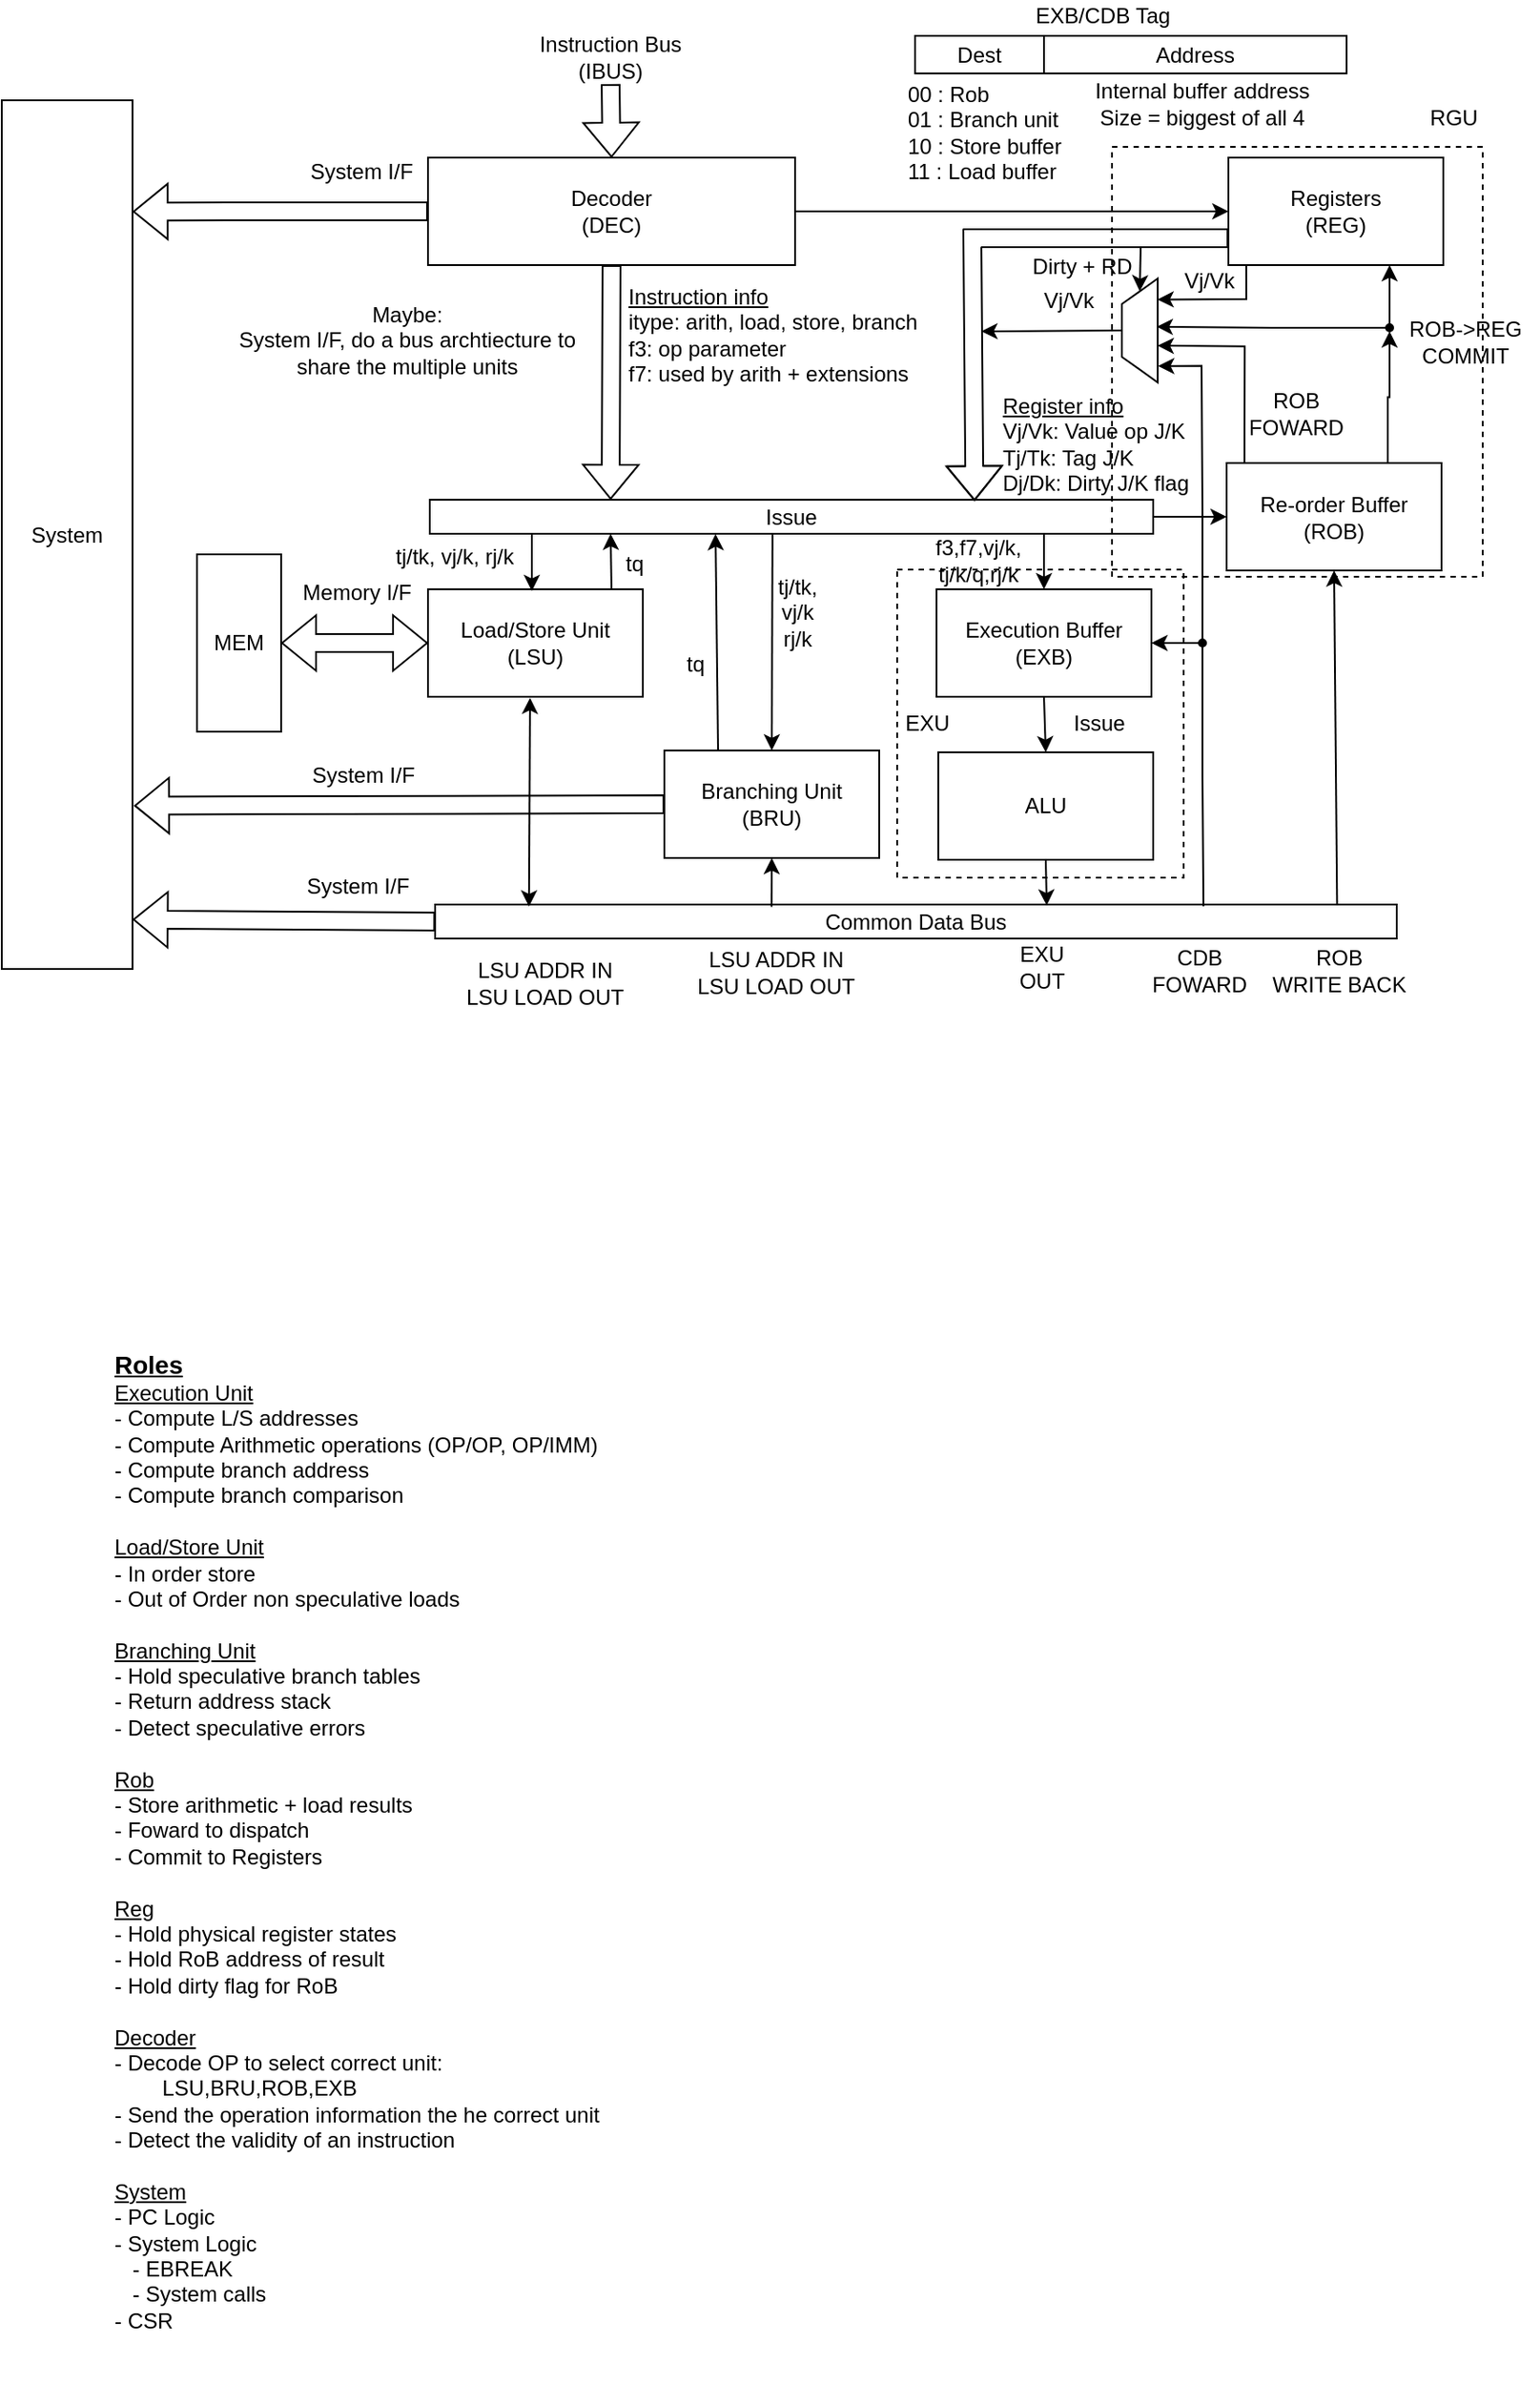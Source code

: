 <mxfile version="26.0.9">
  <diagram name="Page-1" id="hICVb3PXgQp4XZ-NFqc1">
    <mxGraphModel dx="2012" dy="685" grid="1" gridSize="1" guides="1" tooltips="1" connect="1" arrows="1" fold="1" page="1" pageScale="1" pageWidth="827" pageHeight="1169" math="0" shadow="0">
      <root>
        <mxCell id="0" />
        <mxCell id="1" parent="0" />
        <mxCell id="ZHmpxHY_0ljdsxBPDjeW-3" value="" style="rounded=0;whiteSpace=wrap;html=1;dashed=1;fillColor=none;" vertex="1" parent="1">
          <mxGeometry x="412" y="324" width="160" height="172" as="geometry" />
        </mxCell>
        <mxCell id="N60BsP4KLaxAKNDXYo9Y-1" value="Decoder&lt;div&gt;(DEC)&lt;/div&gt;" style="rounded=0;whiteSpace=wrap;html=1;" parent="1" vertex="1">
          <mxGeometry x="150" y="94" width="205" height="60" as="geometry" />
        </mxCell>
        <mxCell id="N60BsP4KLaxAKNDXYo9Y-2" value="Load/Store Unit&lt;div&gt;(LSU)&lt;/div&gt;" style="rounded=0;whiteSpace=wrap;html=1;" parent="1" vertex="1">
          <mxGeometry x="150" y="335" width="120" height="60" as="geometry" />
        </mxCell>
        <mxCell id="N60BsP4KLaxAKNDXYo9Y-3" value="Execution Buffer&lt;div&gt;(EXB)&lt;/div&gt;" style="rounded=0;whiteSpace=wrap;html=1;" parent="1" vertex="1">
          <mxGeometry x="434" y="335" width="120" height="60" as="geometry" />
        </mxCell>
        <mxCell id="N60BsP4KLaxAKNDXYo9Y-4" value="&lt;div&gt;ALU&lt;/div&gt;" style="rounded=0;whiteSpace=wrap;html=1;" parent="1" vertex="1">
          <mxGeometry x="435" y="426" width="120" height="60" as="geometry" />
        </mxCell>
        <mxCell id="N60BsP4KLaxAKNDXYo9Y-5" value="Branching Unit&lt;div&gt;(BRU)&lt;/div&gt;" style="rounded=0;whiteSpace=wrap;html=1;" parent="1" vertex="1">
          <mxGeometry x="282" y="425" width="120" height="60" as="geometry" />
        </mxCell>
        <mxCell id="N60BsP4KLaxAKNDXYo9Y-6" value="Registers&lt;div&gt;(REG)&lt;/div&gt;" style="rounded=0;whiteSpace=wrap;html=1;" parent="1" vertex="1">
          <mxGeometry x="597" y="94" width="120" height="60" as="geometry" />
        </mxCell>
        <mxCell id="51c8BZy0nsmlWtHxJZ0q-18" style="edgeStyle=orthogonalEdgeStyle;rounded=0;orthogonalLoop=1;jettySize=auto;html=1;exitX=0.75;exitY=0;exitDx=0;exitDy=0;entryX=0.5;entryY=1;entryDx=0;entryDy=0;" parent="1" source="N60BsP4KLaxAKNDXYo9Y-7" target="51c8BZy0nsmlWtHxJZ0q-13" edge="1">
          <mxGeometry relative="1" as="geometry" />
        </mxCell>
        <mxCell id="N60BsP4KLaxAKNDXYo9Y-7" value="Re-order Buffer&lt;div&gt;(ROB)&lt;/div&gt;" style="rounded=0;whiteSpace=wrap;html=1;" parent="1" vertex="1">
          <mxGeometry x="596" y="264.5" width="120" height="60" as="geometry" />
        </mxCell>
        <mxCell id="N60BsP4KLaxAKNDXYo9Y-9" value="" style="shape=flexArrow;endArrow=classic;html=1;rounded=0;entryX=0.5;entryY=0;entryDx=0;entryDy=0;exitX=0.5;exitY=1;exitDx=0;exitDy=0;" parent="1" source="N60BsP4KLaxAKNDXYo9Y-10" target="N60BsP4KLaxAKNDXYo9Y-1" edge="1">
          <mxGeometry width="50" height="50" relative="1" as="geometry">
            <mxPoint x="279" y="28" as="sourcePoint" />
            <mxPoint x="423" y="56" as="targetPoint" />
          </mxGeometry>
        </mxCell>
        <mxCell id="N60BsP4KLaxAKNDXYo9Y-10" value="Instruction Bus (IBUS)" style="text;html=1;align=center;verticalAlign=middle;whiteSpace=wrap;rounded=0;" parent="1" vertex="1">
          <mxGeometry x="195" y="23" width="114" height="30" as="geometry" />
        </mxCell>
        <mxCell id="N60BsP4KLaxAKNDXYo9Y-12" value="ROB-&amp;gt;&lt;span style=&quot;background-color: initial;&quot;&gt;REG&lt;/span&gt;&lt;div&gt;&lt;div&gt;COMMIT&lt;/div&gt;&lt;/div&gt;" style="text;html=1;align=center;verticalAlign=middle;resizable=0;points=[];autosize=1;strokeColor=none;fillColor=none;" parent="1" vertex="1">
          <mxGeometry x="688" y="176" width="82" height="42" as="geometry" />
        </mxCell>
        <mxCell id="N60BsP4KLaxAKNDXYo9Y-17" value="" style="endArrow=classic;html=1;rounded=0;exitX=0.938;exitY=0.053;exitDx=0;exitDy=0;entryX=0.5;entryY=1;entryDx=0;entryDy=0;exitPerimeter=0;" parent="1" source="N60BsP4KLaxAKNDXYo9Y-20" target="N60BsP4KLaxAKNDXYo9Y-7" edge="1">
          <mxGeometry width="50" height="50" relative="1" as="geometry">
            <mxPoint x="687" y="434" as="sourcePoint" />
            <mxPoint x="737" y="384" as="targetPoint" />
          </mxGeometry>
        </mxCell>
        <mxCell id="N60BsP4KLaxAKNDXYo9Y-18" value="" style="endArrow=classic;html=1;rounded=0;exitX=0.5;exitY=1;exitDx=0;exitDy=0;entryX=0.5;entryY=0;entryDx=0;entryDy=0;" parent="1" source="N60BsP4KLaxAKNDXYo9Y-3" target="N60BsP4KLaxAKNDXYo9Y-4" edge="1">
          <mxGeometry width="50" height="50" relative="1" as="geometry">
            <mxPoint x="468" y="388" as="sourcePoint" />
            <mxPoint x="518" y="338" as="targetPoint" />
          </mxGeometry>
        </mxCell>
        <mxCell id="N60BsP4KLaxAKNDXYo9Y-20" value="Common Data Bus" style="rounded=0;whiteSpace=wrap;html=1;" parent="1" vertex="1">
          <mxGeometry x="154" y="511" width="537" height="19" as="geometry" />
        </mxCell>
        <mxCell id="N60BsP4KLaxAKNDXYo9Y-21" value="" style="endArrow=classic;html=1;rounded=0;exitX=0.5;exitY=1;exitDx=0;exitDy=0;entryX=0.636;entryY=0.029;entryDx=0;entryDy=0;entryPerimeter=0;" parent="1" source="N60BsP4KLaxAKNDXYo9Y-4" target="N60BsP4KLaxAKNDXYo9Y-20" edge="1">
          <mxGeometry width="50" height="50" relative="1" as="geometry">
            <mxPoint x="449" y="516" as="sourcePoint" />
            <mxPoint x="499" y="466" as="targetPoint" />
          </mxGeometry>
        </mxCell>
        <mxCell id="N60BsP4KLaxAKNDXYo9Y-24" value="" style="endArrow=classic;startArrow=classic;html=1;rounded=0;exitX=0.475;exitY=1.01;exitDx=0;exitDy=0;exitPerimeter=0;entryX=0.349;entryY=0.058;entryDx=0;entryDy=0;entryPerimeter=0;" parent="1" source="N60BsP4KLaxAKNDXYo9Y-2" edge="1">
          <mxGeometry width="50" height="50" relative="1" as="geometry">
            <mxPoint x="95" y="519" as="sourcePoint" />
            <mxPoint x="206.413" y="512.102" as="targetPoint" />
          </mxGeometry>
        </mxCell>
        <mxCell id="N60BsP4KLaxAKNDXYo9Y-25" value="" style="endArrow=classic;html=1;rounded=0;exitX=0.083;exitY=-0.003;exitDx=0;exitDy=0;entryX=0.45;entryY=1.044;entryDx=0;entryDy=0;entryPerimeter=0;exitPerimeter=0;" parent="1" source="N60BsP4KLaxAKNDXYo9Y-7" edge="1">
          <mxGeometry width="50" height="50" relative="1" as="geometry">
            <mxPoint x="607.51" y="265.64" as="sourcePoint" />
            <mxPoint x="557.49" y="199.0" as="targetPoint" />
            <Array as="points">
              <mxPoint x="606.11" y="199.4" />
            </Array>
          </mxGeometry>
        </mxCell>
        <mxCell id="N60BsP4KLaxAKNDXYo9Y-29" value="" style="verticalLabelPosition=middle;verticalAlign=middle;html=1;shape=trapezoid;perimeter=trapezoidPerimeter;whiteSpace=wrap;size=0.246;arcSize=10;flipV=1;labelPosition=center;align=center;rotation=90;" parent="1" vertex="1">
          <mxGeometry x="518.5" y="180.5" width="58" height="20" as="geometry" />
        </mxCell>
        <mxCell id="N60BsP4KLaxAKNDXYo9Y-41" value="" style="endArrow=classic;html=1;rounded=0;entryX=0.202;entryY=0.995;entryDx=0;entryDy=0;entryPerimeter=0;exitX=0.083;exitY=1.004;exitDx=0;exitDy=0;exitPerimeter=0;" parent="1" source="N60BsP4KLaxAKNDXYo9Y-6" target="N60BsP4KLaxAKNDXYo9Y-29" edge="1">
          <mxGeometry width="50" height="50" relative="1" as="geometry">
            <mxPoint x="607" y="155" as="sourcePoint" />
            <mxPoint x="543" y="209" as="targetPoint" />
            <Array as="points">
              <mxPoint x="607" y="173" />
            </Array>
          </mxGeometry>
        </mxCell>
        <mxCell id="N60BsP4KLaxAKNDXYo9Y-42" value="" style="endArrow=classic;html=1;rounded=0;exitX=1;exitY=0.5;exitDx=0;exitDy=0;entryX=0;entryY=0.5;entryDx=0;entryDy=0;" parent="1" source="N60BsP4KLaxAKNDXYo9Y-1" target="N60BsP4KLaxAKNDXYo9Y-6" edge="1">
          <mxGeometry width="50" height="50" relative="1" as="geometry">
            <mxPoint x="374" y="193" as="sourcePoint" />
            <mxPoint x="424" y="143" as="targetPoint" />
          </mxGeometry>
        </mxCell>
        <mxCell id="zuAOiJDoNJujF5NY3xr4-8" style="edgeStyle=orthogonalEdgeStyle;rounded=0;orthogonalLoop=1;jettySize=auto;html=1;entryX=0;entryY=0.5;entryDx=0;entryDy=0;" parent="1" source="N60BsP4KLaxAKNDXYo9Y-45" target="N60BsP4KLaxAKNDXYo9Y-7" edge="1">
          <mxGeometry relative="1" as="geometry" />
        </mxCell>
        <mxCell id="N60BsP4KLaxAKNDXYo9Y-45" value="Issue" style="rounded=0;whiteSpace=wrap;html=1;" parent="1" vertex="1">
          <mxGeometry x="151" y="285" width="404" height="19" as="geometry" />
        </mxCell>
        <mxCell id="N60BsP4KLaxAKNDXYo9Y-46" value="" style="shape=flexArrow;endArrow=classic;html=1;rounded=0;exitX=0.5;exitY=1;exitDx=0;exitDy=0;entryX=0.25;entryY=0;entryDx=0;entryDy=0;" parent="1" source="N60BsP4KLaxAKNDXYo9Y-1" target="N60BsP4KLaxAKNDXYo9Y-45" edge="1">
          <mxGeometry width="50" height="50" relative="1" as="geometry">
            <mxPoint x="387" y="156" as="sourcePoint" />
            <mxPoint x="387" y="211" as="targetPoint" />
          </mxGeometry>
        </mxCell>
        <mxCell id="N60BsP4KLaxAKNDXYo9Y-49" value="" style="endArrow=classic;html=1;rounded=0;exitX=0.104;exitY=0.018;exitDx=0;exitDy=0;exitPerimeter=0;entryX=0.5;entryY=1;entryDx=0;entryDy=0;" parent="1" target="N60BsP4KLaxAKNDXYo9Y-5" edge="1">
          <mxGeometry width="50" height="50" relative="1" as="geometry">
            <mxPoint x="341.848" y="512.312" as="sourcePoint" />
            <mxPoint x="323" y="465.97" as="targetPoint" />
          </mxGeometry>
        </mxCell>
        <mxCell id="N60BsP4KLaxAKNDXYo9Y-53" value="ROB&lt;div&gt;FOWARD&lt;/div&gt;" style="text;html=1;align=center;verticalAlign=middle;whiteSpace=wrap;rounded=0;" parent="1" vertex="1">
          <mxGeometry x="605" y="222" width="60" height="30" as="geometry" />
        </mxCell>
        <mxCell id="N60BsP4KLaxAKNDXYo9Y-54" value="Vj/Vk" style="text;html=1;align=center;verticalAlign=middle;whiteSpace=wrap;rounded=0;" parent="1" vertex="1">
          <mxGeometry x="571" y="153" width="31" height="20" as="geometry" />
        </mxCell>
        <mxCell id="N60BsP4KLaxAKNDXYo9Y-59" value="" style="endArrow=classic;html=1;rounded=0;entryX=0.5;entryY=0;entryDx=0;entryDy=0;exitX=0.147;exitY=0.949;exitDx=0;exitDy=0;exitPerimeter=0;" parent="1" target="N60BsP4KLaxAKNDXYo9Y-5" edge="1">
          <mxGeometry width="50" height="50" relative="1" as="geometry">
            <mxPoint x="342.388" y="304.001" as="sourcePoint" />
            <mxPoint x="337" y="299.97" as="targetPoint" />
          </mxGeometry>
        </mxCell>
        <mxCell id="N60BsP4KLaxAKNDXYo9Y-60" value="" style="endArrow=classic;html=1;rounded=0;entryX=0.5;entryY=0;entryDx=0;entryDy=0;exitX=0.147;exitY=0.949;exitDx=0;exitDy=0;exitPerimeter=0;" parent="1" edge="1">
          <mxGeometry width="50" height="50" relative="1" as="geometry">
            <mxPoint x="208" y="304" as="sourcePoint" />
            <mxPoint x="208" y="336" as="targetPoint" />
          </mxGeometry>
        </mxCell>
        <mxCell id="N60BsP4KLaxAKNDXYo9Y-61" value="" style="endArrow=classic;html=1;rounded=0;entryX=0.5;entryY=0;entryDx=0;entryDy=0;exitX=0.849;exitY=1.02;exitDx=0;exitDy=0;exitPerimeter=0;" parent="1" source="N60BsP4KLaxAKNDXYo9Y-45" target="N60BsP4KLaxAKNDXYo9Y-3" edge="1">
          <mxGeometry width="50" height="50" relative="1" as="geometry">
            <mxPoint x="494" y="304" as="sourcePoint" />
            <mxPoint x="494" y="336" as="targetPoint" />
          </mxGeometry>
        </mxCell>
        <mxCell id="N60BsP4KLaxAKNDXYo9Y-62" value="Dirty + RD" style="text;html=1;align=center;verticalAlign=middle;whiteSpace=wrap;rounded=0;" parent="1" vertex="1">
          <mxGeometry x="486" y="145" width="59" height="20" as="geometry" />
        </mxCell>
        <mxCell id="N60BsP4KLaxAKNDXYo9Y-63" value="&lt;u&gt;Instruction info&lt;/u&gt;&lt;div&gt;itype: arith, load, store, branch&lt;/div&gt;&lt;div&gt;f3: op parameter&lt;/div&gt;&lt;div&gt;f7: used by arith + extensions&amp;nbsp;&lt;/div&gt;" style="text;html=1;align=left;verticalAlign=top;whiteSpace=wrap;rounded=0;" parent="1" vertex="1">
          <mxGeometry x="260" y="158" width="172" height="115" as="geometry" />
        </mxCell>
        <mxCell id="N60BsP4KLaxAKNDXYo9Y-64" value="Vj/Vk" style="text;html=1;align=center;verticalAlign=middle;whiteSpace=wrap;rounded=0;" parent="1" vertex="1">
          <mxGeometry x="492" y="161" width="32" height="26" as="geometry" />
        </mxCell>
        <mxCell id="N60BsP4KLaxAKNDXYo9Y-65" value="" style="shape=flexArrow;endArrow=classic;html=1;rounded=0;entryX=0.753;entryY=0.036;entryDx=0;entryDy=0;entryPerimeter=0;exitX=0;exitY=0.75;exitDx=0;exitDy=0;" parent="1" source="N60BsP4KLaxAKNDXYo9Y-6" target="N60BsP4KLaxAKNDXYo9Y-45" edge="1">
          <mxGeometry width="50" height="50" relative="1" as="geometry">
            <mxPoint x="454" y="143" as="sourcePoint" />
            <mxPoint x="446" y="154" as="targetPoint" />
            <Array as="points">
              <mxPoint x="454" y="139" />
            </Array>
          </mxGeometry>
        </mxCell>
        <mxCell id="N60BsP4KLaxAKNDXYo9Y-66" value="" style="endArrow=classic;html=1;rounded=0;exitX=0.5;exitY=1;exitDx=0;exitDy=0;" parent="1" source="N60BsP4KLaxAKNDXYo9Y-29" edge="1">
          <mxGeometry width="50" height="50" relative="1" as="geometry">
            <mxPoint x="534.965" y="190.0" as="sourcePoint" />
            <mxPoint x="459.04" y="191" as="targetPoint" />
          </mxGeometry>
        </mxCell>
        <mxCell id="N60BsP4KLaxAKNDXYo9Y-67" value="" style="endArrow=classic;html=1;rounded=0;entryX=0;entryY=0.5;entryDx=0;entryDy=0;" parent="1" target="N60BsP4KLaxAKNDXYo9Y-29" edge="1">
          <mxGeometry width="50" height="50" relative="1" as="geometry">
            <mxPoint x="548" y="144" as="sourcePoint" />
            <mxPoint x="564" y="147" as="targetPoint" />
          </mxGeometry>
        </mxCell>
        <mxCell id="N60BsP4KLaxAKNDXYo9Y-68" value="&lt;div&gt;&lt;u&gt;Register info&lt;/u&gt;&lt;/div&gt;&lt;div&gt;&lt;span style=&quot;background-color: initial;&quot;&gt;Vj/Vk: Value op J/K&lt;br&gt;&lt;/span&gt;&lt;/div&gt;&lt;div&gt;&lt;span style=&quot;background-color: initial;&quot;&gt;Tj/Tk: Tag J/K&lt;/span&gt;&lt;br&gt;&lt;/div&gt;&lt;div&gt;Dj/Dk: Dirty J/K flag&lt;/div&gt;" style="text;html=1;align=left;verticalAlign=top;whiteSpace=wrap;rounded=0;" parent="1" vertex="1">
          <mxGeometry x="469" y="219" width="107" height="63" as="geometry" />
        </mxCell>
        <mxCell id="N60BsP4KLaxAKNDXYo9Y-70" value="CDB&lt;div&gt;FOWARD&lt;/div&gt;" style="text;html=1;align=center;verticalAlign=middle;whiteSpace=wrap;rounded=0;" parent="1" vertex="1">
          <mxGeometry x="551" y="533" width="60" height="30" as="geometry" />
        </mxCell>
        <mxCell id="N60BsP4KLaxAKNDXYo9Y-71" value="ROB&lt;div&gt;WRITE BACK&lt;/div&gt;" style="text;html=1;align=center;verticalAlign=middle;whiteSpace=wrap;rounded=0;" parent="1" vertex="1">
          <mxGeometry x="611" y="533" width="96" height="30" as="geometry" />
        </mxCell>
        <mxCell id="N60BsP4KLaxAKNDXYo9Y-72" value="EXU&lt;div&gt;OUT&lt;/div&gt;" style="text;html=1;align=center;verticalAlign=middle;whiteSpace=wrap;rounded=0;" parent="1" vertex="1">
          <mxGeometry x="463" y="531" width="60" height="30" as="geometry" />
        </mxCell>
        <mxCell id="N60BsP4KLaxAKNDXYo9Y-73" value="LSU ADDR IN&lt;div&gt;LSU LOAD OUT&lt;/div&gt;" style="text;html=1;align=center;verticalAlign=middle;whiteSpace=wrap;rounded=0;" parent="1" vertex="1">
          <mxGeometry x="294" y="534" width="101" height="30" as="geometry" />
        </mxCell>
        <mxCell id="N60BsP4KLaxAKNDXYo9Y-74" value="LSU ADDR IN&lt;div&gt;LSU LOAD OUT&lt;/div&gt;" style="text;html=1;align=center;verticalAlign=middle;whiteSpace=wrap;rounded=0;" parent="1" vertex="1">
          <mxGeometry x="165" y="540" width="101" height="30" as="geometry" />
        </mxCell>
        <mxCell id="N60BsP4KLaxAKNDXYo9Y-76" value="" style="shape=flexArrow;endArrow=classic;startArrow=classic;html=1;rounded=0;entryX=0;entryY=0.5;entryDx=0;entryDy=0;exitX=1;exitY=0.5;exitDx=0;exitDy=0;" parent="1" source="OZapL_WL2cgGTC7WxLqP-2" target="N60BsP4KLaxAKNDXYo9Y-2" edge="1">
          <mxGeometry width="100" height="100" relative="1" as="geometry">
            <mxPoint x="57" y="365" as="sourcePoint" />
            <mxPoint x="134" y="320" as="targetPoint" />
          </mxGeometry>
        </mxCell>
        <mxCell id="N60BsP4KLaxAKNDXYo9Y-77" value="Memory I/F" style="text;html=1;align=center;verticalAlign=middle;whiteSpace=wrap;rounded=0;" parent="1" vertex="1">
          <mxGeometry x="76" y="322" width="69" height="30" as="geometry" />
        </mxCell>
        <mxCell id="N60BsP4KLaxAKNDXYo9Y-78" value="" style="shape=flexArrow;endArrow=classic;html=1;rounded=0;exitX=0;exitY=0.5;exitDx=0;exitDy=0;entryX=1.012;entryY=0.812;entryDx=0;entryDy=0;entryPerimeter=0;" parent="1" source="N60BsP4KLaxAKNDXYo9Y-5" target="OZapL_WL2cgGTC7WxLqP-1" edge="1">
          <mxGeometry width="50" height="50" relative="1" as="geometry">
            <mxPoint x="86" y="475" as="sourcePoint" />
            <mxPoint x="60" y="456" as="targetPoint" />
          </mxGeometry>
        </mxCell>
        <mxCell id="N60BsP4KLaxAKNDXYo9Y-79" value="System I/F" style="text;html=1;align=center;verticalAlign=middle;whiteSpace=wrap;rounded=0;" parent="1" vertex="1">
          <mxGeometry x="84" y="424" width="60" height="30" as="geometry" />
        </mxCell>
        <mxCell id="51c8BZy0nsmlWtHxJZ0q-6" value="Address" style="rounded=0;whiteSpace=wrap;html=1;" parent="1" vertex="1">
          <mxGeometry x="494" y="26" width="169" height="21" as="geometry" />
        </mxCell>
        <mxCell id="51c8BZy0nsmlWtHxJZ0q-7" value="EXB/CDB Tag" style="text;html=1;align=center;verticalAlign=middle;whiteSpace=wrap;rounded=0;" parent="1" vertex="1">
          <mxGeometry x="487" y="6" width="80" height="17" as="geometry" />
        </mxCell>
        <mxCell id="51c8BZy0nsmlWtHxJZ0q-9" value="Dest" style="rounded=0;whiteSpace=wrap;html=1;" parent="1" vertex="1">
          <mxGeometry x="422" y="26" width="72" height="21" as="geometry" />
        </mxCell>
        <mxCell id="51c8BZy0nsmlWtHxJZ0q-10" value="00 : Rob&lt;div&gt;01 : Branch unit&lt;br&gt;&lt;div&gt;&lt;span style=&quot;background-color: initial;&quot;&gt;10 : Store buffer&lt;/span&gt;&lt;br&gt;&lt;/div&gt;&lt;/div&gt;&lt;div&gt;&lt;div&gt;11 : Load buffer&lt;/div&gt;&lt;/div&gt;" style="text;html=1;align=left;verticalAlign=middle;whiteSpace=wrap;rounded=0;" parent="1" vertex="1">
          <mxGeometry x="416" y="50" width="97" height="59" as="geometry" />
        </mxCell>
        <mxCell id="51c8BZy0nsmlWtHxJZ0q-11" value="Internal buffer address&lt;div&gt;Size = biggest of all 4&lt;/div&gt;" style="text;html=1;align=center;verticalAlign=middle;whiteSpace=wrap;rounded=0;" parent="1" vertex="1">
          <mxGeometry x="520" y="49" width="125" height="30" as="geometry" />
        </mxCell>
        <mxCell id="51c8BZy0nsmlWtHxJZ0q-13" value="" style="ellipse;whiteSpace=wrap;html=1;aspect=fixed;fillColor=#000000;" parent="1" vertex="1">
          <mxGeometry x="685" y="187" width="4" height="4" as="geometry" />
        </mxCell>
        <mxCell id="51c8BZy0nsmlWtHxJZ0q-16" style="edgeStyle=orthogonalEdgeStyle;rounded=0;orthogonalLoop=1;jettySize=auto;html=1;entryX=0.75;entryY=1;entryDx=0;entryDy=0;" parent="1" source="51c8BZy0nsmlWtHxJZ0q-13" target="N60BsP4KLaxAKNDXYo9Y-6" edge="1">
          <mxGeometry relative="1" as="geometry" />
        </mxCell>
        <mxCell id="51c8BZy0nsmlWtHxJZ0q-19" style="edgeStyle=orthogonalEdgeStyle;rounded=0;orthogonalLoop=1;jettySize=auto;html=1;entryX=0.464;entryY=0.972;entryDx=0;entryDy=0;entryPerimeter=0;" parent="1" source="51c8BZy0nsmlWtHxJZ0q-13" target="N60BsP4KLaxAKNDXYo9Y-29" edge="1">
          <mxGeometry relative="1" as="geometry" />
        </mxCell>
        <mxCell id="51c8BZy0nsmlWtHxJZ0q-21" value="" style="shape=flexArrow;endArrow=classic;html=1;rounded=0;exitX=0;exitY=0.5;exitDx=0;exitDy=0;entryX=1.002;entryY=0.128;entryDx=0;entryDy=0;entryPerimeter=0;" parent="1" source="N60BsP4KLaxAKNDXYo9Y-1" target="OZapL_WL2cgGTC7WxLqP-1" edge="1">
          <mxGeometry width="50" height="50" relative="1" as="geometry">
            <mxPoint x="123" y="128" as="sourcePoint" />
            <mxPoint x="57" y="124" as="targetPoint" />
          </mxGeometry>
        </mxCell>
        <mxCell id="51c8BZy0nsmlWtHxJZ0q-22" value="System I/F" style="text;html=1;align=center;verticalAlign=middle;whiteSpace=wrap;rounded=0;" parent="1" vertex="1">
          <mxGeometry x="83" y="87" width="60" height="30" as="geometry" />
        </mxCell>
        <mxCell id="51c8BZy0nsmlWtHxJZ0q-23" value="&lt;div&gt;&lt;b&gt;&lt;font style=&quot;font-size: 14px;&quot;&gt;&lt;u&gt;Roles&lt;/u&gt;&lt;/font&gt;&lt;/b&gt;&lt;/div&gt;&lt;u&gt;Execution Unit&lt;/u&gt;&lt;div&gt;- Compute L/S addresses&lt;/div&gt;&lt;div&gt;- Compute Arithmetic operations (OP/OP, OP/IMM)&lt;/div&gt;&lt;div&gt;- Compute branch address&lt;/div&gt;&lt;div&gt;- Compute branch comparison&lt;/div&gt;&lt;div&gt;&lt;br&gt;&lt;/div&gt;&lt;div&gt;&lt;u&gt;Load/Store Unit&lt;/u&gt;&lt;/div&gt;&lt;div&gt;- In order store&lt;/div&gt;&lt;div&gt;- Out of Order non speculative loads&lt;/div&gt;&lt;div&gt;&lt;br&gt;&lt;/div&gt;&lt;div&gt;&lt;u&gt;Branching Unit&lt;/u&gt;&lt;/div&gt;&lt;div&gt;- Hold speculative branch tables&lt;/div&gt;&lt;div&gt;- Return address stack&lt;/div&gt;&lt;div&gt;- Detect speculative errors&lt;/div&gt;&lt;div&gt;&lt;br&gt;&lt;/div&gt;&lt;div&gt;&lt;u&gt;Rob&lt;/u&gt;&lt;/div&gt;&lt;div&gt;- Store arithmetic + load results&lt;/div&gt;&lt;div&gt;- Foward to dispatch&lt;/div&gt;&lt;div&gt;- Commit to Registers&lt;/div&gt;&lt;div&gt;&lt;br&gt;&lt;/div&gt;&lt;div&gt;&lt;u&gt;Reg&lt;/u&gt;&lt;/div&gt;&lt;div&gt;- Hold physical register states&lt;/div&gt;&lt;div&gt;- Hold RoB address of result&lt;/div&gt;&lt;div&gt;- Hold dirty flag for RoB&lt;/div&gt;&lt;div&gt;&lt;br&gt;&lt;/div&gt;&lt;div&gt;&lt;u&gt;Decoder&lt;/u&gt;&lt;/div&gt;&lt;div&gt;- Decode OP to select correct unit:&lt;/div&gt;&lt;div&gt;&lt;span style=&quot;white-space: pre;&quot;&gt;&#x9;&lt;/span&gt;LSU,BRU,ROB,EXB&lt;/div&gt;&lt;div&gt;- Send the operation information the he correct unit&lt;/div&gt;&lt;div&gt;- Detect the validity of an instruction&lt;/div&gt;&lt;div&gt;&lt;br&gt;&lt;/div&gt;&lt;div&gt;&lt;u&gt;System&lt;/u&gt;&lt;/div&gt;&lt;div&gt;- PC Logic&lt;/div&gt;&lt;div&gt;- System Logic&lt;/div&gt;&lt;div&gt;&amp;nbsp; &amp;nbsp;- EBREAK&lt;/div&gt;&lt;div&gt;&amp;nbsp; &amp;nbsp;- System calls&lt;/div&gt;&lt;div&gt;- CSR&lt;/div&gt;" style="text;html=1;align=left;verticalAlign=top;whiteSpace=wrap;rounded=0;" parent="1" vertex="1">
          <mxGeometry x="-27" y="753" width="765" height="583" as="geometry" />
        </mxCell>
        <mxCell id="51c8BZy0nsmlWtHxJZ0q-24" value="" style="shape=flexArrow;endArrow=classic;html=1;rounded=0;exitX=0;exitY=0.5;exitDx=0;exitDy=0;entryX=1.002;entryY=0.943;entryDx=0;entryDy=0;entryPerimeter=0;" parent="1" source="N60BsP4KLaxAKNDXYo9Y-20" target="OZapL_WL2cgGTC7WxLqP-1" edge="1">
          <mxGeometry width="50" height="50" relative="1" as="geometry">
            <mxPoint x="141" y="518" as="sourcePoint" />
            <mxPoint x="57" y="521" as="targetPoint" />
          </mxGeometry>
        </mxCell>
        <mxCell id="51c8BZy0nsmlWtHxJZ0q-25" value="System I/F" style="text;html=1;align=center;verticalAlign=middle;whiteSpace=wrap;rounded=0;" parent="1" vertex="1">
          <mxGeometry x="81" y="486" width="60" height="30" as="geometry" />
        </mxCell>
        <mxCell id="51c8BZy0nsmlWtHxJZ0q-27" value="Maybe:&lt;div&gt;System I/F, do a bus archtiecture to share the multiple units&lt;/div&gt;" style="text;html=1;align=center;verticalAlign=middle;whiteSpace=wrap;rounded=0;" parent="1" vertex="1">
          <mxGeometry x="40" y="161" width="197" height="70" as="geometry" />
        </mxCell>
        <mxCell id="zuAOiJDoNJujF5NY3xr4-4" style="edgeStyle=orthogonalEdgeStyle;rounded=0;orthogonalLoop=1;jettySize=auto;html=1;entryX=1;entryY=0.5;entryDx=0;entryDy=0;" parent="1" source="zuAOiJDoNJujF5NY3xr4-1" target="N60BsP4KLaxAKNDXYo9Y-3" edge="1">
          <mxGeometry relative="1" as="geometry" />
        </mxCell>
        <mxCell id="zuAOiJDoNJujF5NY3xr4-6" style="edgeStyle=orthogonalEdgeStyle;rounded=0;orthogonalLoop=1;jettySize=auto;html=1;entryX=0.842;entryY=1.012;entryDx=0;entryDy=0;entryPerimeter=0;" parent="1" source="zuAOiJDoNJujF5NY3xr4-1" target="N60BsP4KLaxAKNDXYo9Y-29" edge="1">
          <mxGeometry relative="1" as="geometry">
            <Array as="points">
              <mxPoint x="583" y="291" />
              <mxPoint x="582" y="291" />
              <mxPoint x="582" y="210" />
            </Array>
          </mxGeometry>
        </mxCell>
        <mxCell id="zuAOiJDoNJujF5NY3xr4-1" value="" style="ellipse;whiteSpace=wrap;html=1;aspect=fixed;fillColor=#000000;" parent="1" vertex="1">
          <mxGeometry x="580.5" y="363" width="4" height="4" as="geometry" />
        </mxCell>
        <mxCell id="zuAOiJDoNJujF5NY3xr4-5" style="edgeStyle=orthogonalEdgeStyle;rounded=0;orthogonalLoop=1;jettySize=auto;html=1;exitX=0.5;exitY=1;exitDx=0;exitDy=0;entryX=0.799;entryY=0.053;entryDx=0;entryDy=0;entryPerimeter=0;endArrow=none;endFill=0;" parent="1" source="zuAOiJDoNJujF5NY3xr4-1" target="N60BsP4KLaxAKNDXYo9Y-20" edge="1">
          <mxGeometry relative="1" as="geometry" />
        </mxCell>
        <mxCell id="-nfbzxMUDmahgbwtfxQF-1" value="" style="endArrow=classic;html=1;rounded=0;exitX=0.854;exitY=0.007;exitDx=0;exitDy=0;entryX=0.25;entryY=1;entryDx=0;entryDy=0;exitPerimeter=0;" parent="1" source="N60BsP4KLaxAKNDXYo9Y-2" target="N60BsP4KLaxAKNDXYo9Y-45" edge="1">
          <mxGeometry width="50" height="50" relative="1" as="geometry">
            <mxPoint x="314" y="373" as="sourcePoint" />
            <mxPoint x="364" y="323" as="targetPoint" />
            <Array as="points" />
          </mxGeometry>
        </mxCell>
        <mxCell id="-nfbzxMUDmahgbwtfxQF-2" value="tq" style="text;html=1;align=center;verticalAlign=middle;whiteSpace=wrap;rounded=0;" parent="1" vertex="1">
          <mxGeometry x="257" y="314" width="17" height="13" as="geometry" />
        </mxCell>
        <mxCell id="-nfbzxMUDmahgbwtfxQF-3" value="" style="endArrow=classic;html=1;rounded=0;exitX=0.25;exitY=0;exitDx=0;exitDy=0;entryX=0.395;entryY=1.009;entryDx=0;entryDy=0;entryPerimeter=0;" parent="1" source="N60BsP4KLaxAKNDXYo9Y-5" target="N60BsP4KLaxAKNDXYo9Y-45" edge="1">
          <mxGeometry width="50" height="50" relative="1" as="geometry">
            <mxPoint x="311" y="373" as="sourcePoint" />
            <mxPoint x="311" y="342" as="targetPoint" />
            <Array as="points" />
          </mxGeometry>
        </mxCell>
        <mxCell id="-nfbzxMUDmahgbwtfxQF-4" value="tq" style="text;html=1;align=center;verticalAlign=middle;whiteSpace=wrap;rounded=0;" parent="1" vertex="1">
          <mxGeometry x="291" y="370" width="17" height="13" as="geometry" />
        </mxCell>
        <mxCell id="-nfbzxMUDmahgbwtfxQF-7" value="f3,f7,vj/k,&lt;div&gt;tj/k/q,rj/k&lt;/div&gt;" style="text;html=1;align=center;verticalAlign=middle;whiteSpace=wrap;rounded=0;" parent="1" vertex="1">
          <mxGeometry x="432" y="303" width="51" height="31" as="geometry" />
        </mxCell>
        <mxCell id="-nfbzxMUDmahgbwtfxQF-8" value="tj/tk,&lt;div&gt;vj/k&lt;/div&gt;&lt;div&gt;rj/k&lt;/div&gt;" style="text;html=1;align=center;verticalAlign=middle;whiteSpace=wrap;rounded=0;" parent="1" vertex="1">
          <mxGeometry x="342" y="326" width="29" height="44" as="geometry" />
        </mxCell>
        <mxCell id="-nfbzxMUDmahgbwtfxQF-12" value="Issue" style="text;html=1;align=center;verticalAlign=middle;whiteSpace=wrap;rounded=0;" parent="1" vertex="1">
          <mxGeometry x="506" y="402" width="38" height="15" as="geometry" />
        </mxCell>
        <mxCell id="-nfbzxMUDmahgbwtfxQF-13" value="tj/tk,&amp;nbsp;&lt;span style=&quot;background-color: initial;&quot;&gt;vj/k,&amp;nbsp;&lt;/span&gt;&lt;span style=&quot;background-color: initial;&quot;&gt;rj/k&lt;/span&gt;" style="text;html=1;align=center;verticalAlign=middle;whiteSpace=wrap;rounded=0;" parent="1" vertex="1">
          <mxGeometry x="131" y="305" width="68" height="24.5" as="geometry" />
        </mxCell>
        <mxCell id="OZapL_WL2cgGTC7WxLqP-1" value="System" style="rounded=0;whiteSpace=wrap;html=1;" parent="1" vertex="1">
          <mxGeometry x="-88" y="62" width="73" height="485" as="geometry" />
        </mxCell>
        <mxCell id="OZapL_WL2cgGTC7WxLqP-2" value="MEM" style="rounded=0;whiteSpace=wrap;html=1;" parent="1" vertex="1">
          <mxGeometry x="21" y="315.5" width="47" height="99" as="geometry" />
        </mxCell>
        <mxCell id="ZHmpxHY_0ljdsxBPDjeW-4" value="EXU" style="text;html=1;align=center;verticalAlign=middle;whiteSpace=wrap;rounded=0;" vertex="1" parent="1">
          <mxGeometry x="399" y="394.5" width="60" height="30" as="geometry" />
        </mxCell>
        <mxCell id="ZHmpxHY_0ljdsxBPDjeW-5" value="" style="rounded=0;whiteSpace=wrap;html=1;dashed=1;fillColor=none;" vertex="1" parent="1">
          <mxGeometry x="532" y="88" width="207" height="240" as="geometry" />
        </mxCell>
        <mxCell id="ZHmpxHY_0ljdsxBPDjeW-6" value="RGU" style="text;html=1;align=center;verticalAlign=middle;whiteSpace=wrap;rounded=0;" vertex="1" parent="1">
          <mxGeometry x="693" y="57" width="60" height="30" as="geometry" />
        </mxCell>
      </root>
    </mxGraphModel>
  </diagram>
</mxfile>
